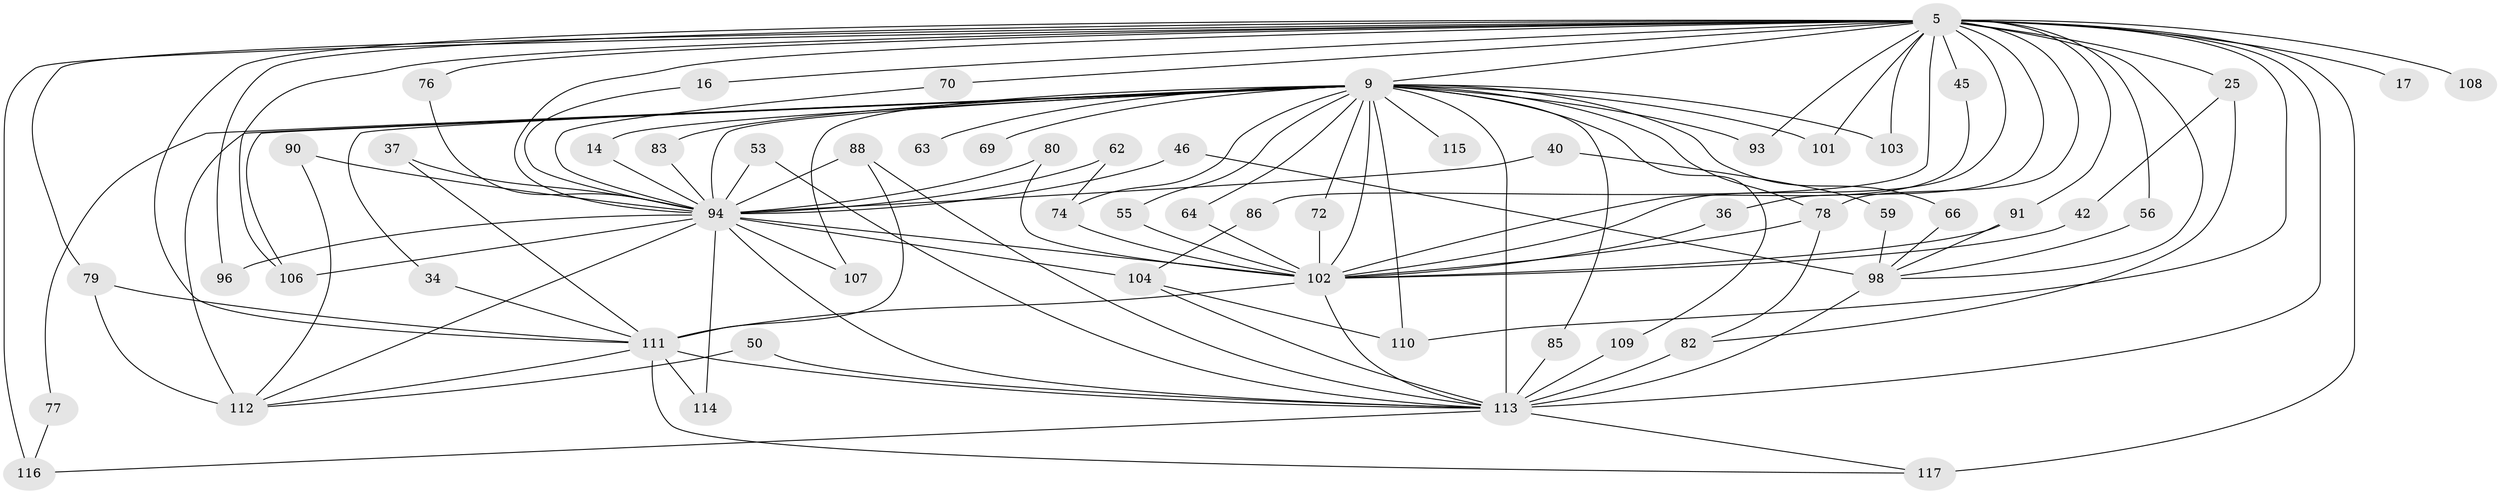 // original degree distribution, {25: 0.008547008547008548, 21: 0.008547008547008548, 20: 0.02564102564102564, 29: 0.008547008547008548, 17: 0.008547008547008548, 22: 0.008547008547008548, 28: 0.008547008547008548, 26: 0.008547008547008548, 3: 0.2222222222222222, 8: 0.008547008547008548, 2: 0.5555555555555556, 4: 0.07692307692307693, 9: 0.008547008547008548, 7: 0.017094017094017096, 5: 0.02564102564102564}
// Generated by graph-tools (version 1.1) at 2025/45/03/09/25 04:45:39]
// undirected, 58 vertices, 119 edges
graph export_dot {
graph [start="1"]
  node [color=gray90,style=filled];
  5 [super="+1"];
  9 [super="+8"];
  14;
  16;
  17;
  25 [super="+22"];
  34;
  36;
  37;
  40;
  42;
  45;
  46;
  50;
  53;
  55;
  56;
  59;
  62;
  63;
  64;
  66;
  69;
  70;
  72;
  74 [super="+61"];
  76;
  77;
  78 [super="+73"];
  79 [super="+44"];
  80;
  82 [super="+21"];
  83;
  85;
  86;
  88 [super="+38+52"];
  90 [super="+89"];
  91 [super="+68"];
  93;
  94 [super="+81+71"];
  96 [super="+58+92"];
  98 [super="+13+43+41"];
  101 [super="+60"];
  102 [super="+67+10"];
  103 [super="+84"];
  104 [super="+51+32"];
  106 [super="+105+87"];
  107;
  108;
  109;
  110 [super="+49"];
  111 [super="+100+11"];
  112 [super="+20+28+26"];
  113 [super="+95+47"];
  114;
  115;
  116 [super="+33"];
  117 [super="+15"];
  5 -- 9 [weight=4];
  5 -- 17 [weight=2];
  5 -- 25 [weight=2];
  5 -- 56;
  5 -- 76;
  5 -- 86;
  5 -- 93;
  5 -- 108 [weight=2];
  5 -- 117 [weight=2];
  5 -- 70;
  5 -- 16;
  5 -- 94 [weight=5];
  5 -- 36;
  5 -- 103;
  5 -- 106 [weight=2];
  5 -- 45;
  5 -- 116 [weight=2];
  5 -- 98;
  5 -- 110;
  5 -- 78;
  5 -- 79;
  5 -- 96 [weight=2];
  5 -- 101;
  5 -- 102 [weight=5];
  5 -- 91;
  5 -- 111 [weight=2];
  5 -- 113 [weight=5];
  9 -- 14;
  9 -- 63 [weight=2];
  9 -- 69 [weight=2];
  9 -- 74 [weight=2];
  9 -- 77;
  9 -- 83;
  9 -- 85;
  9 -- 93;
  9 -- 107;
  9 -- 112 [weight=4];
  9 -- 113 [weight=7];
  9 -- 115 [weight=2];
  9 -- 64;
  9 -- 66;
  9 -- 72;
  9 -- 34;
  9 -- 101;
  9 -- 103 [weight=3];
  9 -- 109;
  9 -- 55;
  9 -- 110;
  9 -- 78;
  9 -- 102 [weight=4];
  9 -- 106;
  9 -- 94 [weight=6];
  14 -- 94;
  16 -- 94;
  25 -- 42;
  25 -- 82;
  34 -- 111;
  36 -- 102;
  37 -- 111;
  37 -- 94;
  40 -- 59;
  40 -- 94 [weight=2];
  42 -- 102;
  45 -- 102;
  46 -- 98;
  46 -- 94;
  50 -- 112;
  50 -- 113;
  53 -- 94;
  53 -- 113;
  55 -- 102;
  56 -- 98;
  59 -- 98;
  62 -- 74;
  62 -- 94;
  64 -- 102;
  66 -- 98;
  70 -- 94;
  72 -- 102;
  74 -- 102 [weight=2];
  76 -- 94;
  77 -- 116;
  78 -- 82;
  78 -- 102 [weight=2];
  79 -- 112;
  79 -- 111;
  80 -- 102;
  80 -- 94;
  82 -- 113 [weight=3];
  83 -- 94;
  85 -- 113;
  86 -- 104;
  88 -- 111;
  88 -- 94;
  88 -- 113;
  90 -- 112 [weight=2];
  90 -- 94;
  91 -- 102;
  91 -- 98;
  94 -- 96;
  94 -- 102 [weight=6];
  94 -- 104 [weight=3];
  94 -- 106;
  94 -- 107;
  94 -- 112;
  94 -- 113 [weight=5];
  94 -- 114;
  98 -- 113 [weight=4];
  102 -- 111 [weight=8];
  102 -- 113 [weight=4];
  104 -- 110;
  104 -- 113;
  109 -- 113;
  111 -- 112;
  111 -- 113 [weight=3];
  111 -- 114;
  111 -- 117;
  113 -- 116;
  113 -- 117;
}
